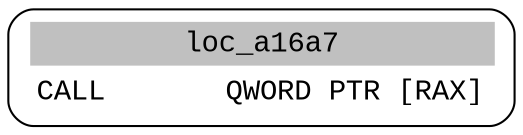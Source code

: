 digraph asm_graph {
1941 [
shape="Mrecord" fontname="Courier New"label =<<table border="0" cellborder="0" cellpadding="3"><tr><td align="center" colspan="2" bgcolor="grey">loc_a16a7</td></tr><tr><td align="left">CALL       QWORD PTR [RAX]</td></tr></table>> ];
}